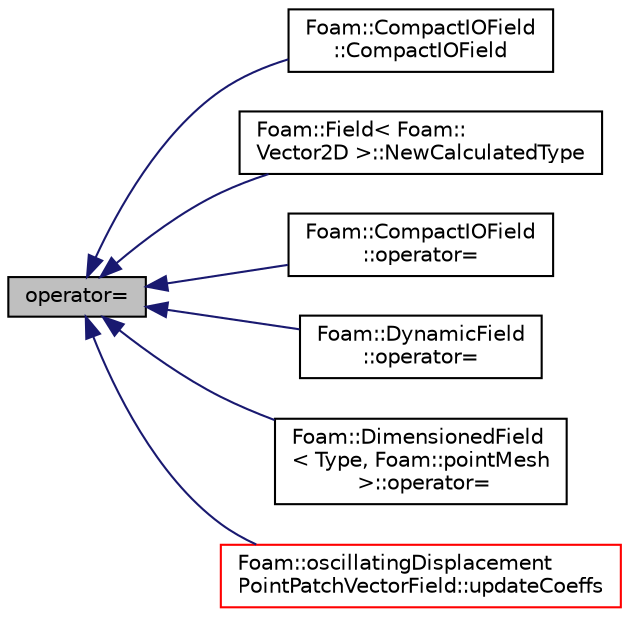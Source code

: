 digraph "operator="
{
  bgcolor="transparent";
  edge [fontname="Helvetica",fontsize="10",labelfontname="Helvetica",labelfontsize="10"];
  node [fontname="Helvetica",fontsize="10",shape=record];
  rankdir="LR";
  Node2276 [label="operator=",height=0.2,width=0.4,color="black", fillcolor="grey75", style="filled", fontcolor="black"];
  Node2276 -> Node2277 [dir="back",color="midnightblue",fontsize="10",style="solid",fontname="Helvetica"];
  Node2277 [label="Foam::CompactIOField\l::CompactIOField",height=0.2,width=0.4,color="black",URL="$a27257.html#a0bf304c214c143d9a9b34b88dcf34a35",tooltip="Construct from IOobject and a Field. "];
  Node2276 -> Node2278 [dir="back",color="midnightblue",fontsize="10",style="solid",fontname="Helvetica"];
  Node2278 [label="Foam::Field\< Foam::\lVector2D \>::NewCalculatedType",height=0.2,width=0.4,color="black",URL="$a27573.html#ae6bdf47436f49314cb0fc784144bf18f",tooltip="Return a pointer to a new calculatedFvPatchFieldField created on. "];
  Node2276 -> Node2279 [dir="back",color="midnightblue",fontsize="10",style="solid",fontname="Helvetica"];
  Node2279 [label="Foam::CompactIOField\l::operator=",height=0.2,width=0.4,color="black",URL="$a27257.html#ada06de73771cf9b8a574ef50b36e2a93"];
  Node2276 -> Node2280 [dir="back",color="midnightblue",fontsize="10",style="solid",fontname="Helvetica"];
  Node2280 [label="Foam::DynamicField\l::operator=",height=0.2,width=0.4,color="black",URL="$a27565.html#a51a441611fc7ef78e32e3babd42d022a",tooltip="Assignment to DynamicField. "];
  Node2276 -> Node2281 [dir="back",color="midnightblue",fontsize="10",style="solid",fontname="Helvetica"];
  Node2281 [label="Foam::DimensionedField\l\< Type, Foam::pointMesh\l \>::operator=",height=0.2,width=0.4,color="black",URL="$a27497.html#a5fa49d0ff7bda0b6d1d814bd1e948800"];
  Node2276 -> Node2282 [dir="back",color="midnightblue",fontsize="10",style="solid",fontname="Helvetica"];
  Node2282 [label="Foam::oscillatingDisplacement\lPointPatchVectorField::updateCoeffs",height=0.2,width=0.4,color="red",URL="$a24525.html#a7e24eafac629d3733181cd942d4c902f",tooltip="Update the coefficients associated with the patch field. "];
}
